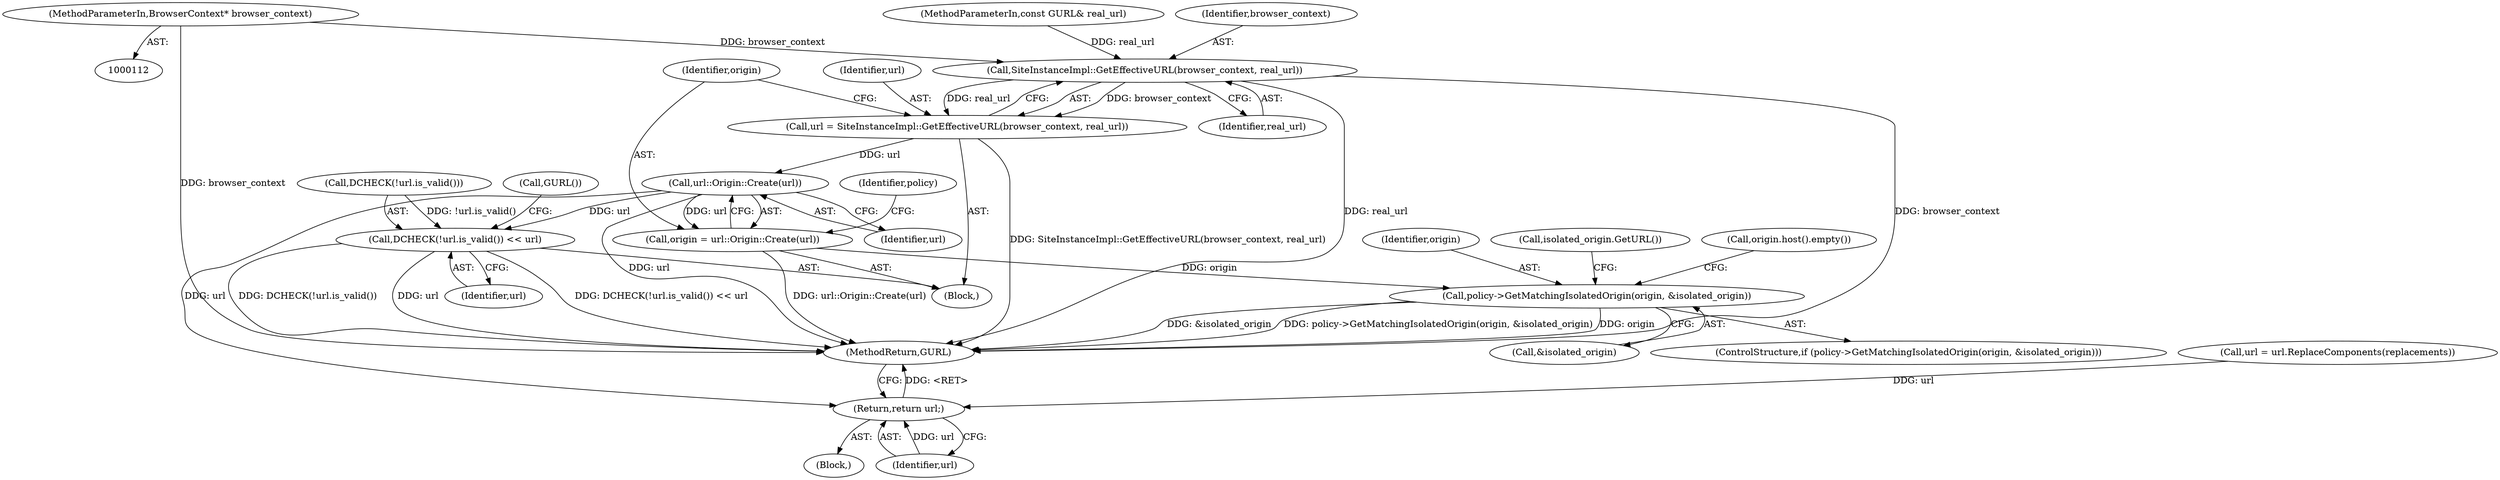 digraph "0_Chrome_0bb3f5c715eb66bb5c1fb05fd81d902ca57f33ca_2@pointer" {
"1000113" [label="(MethodParameterIn,BrowserContext* browser_context)"];
"1000124" [label="(Call,SiteInstanceImpl::GetEffectiveURL(browser_context, real_url))"];
"1000122" [label="(Call,url = SiteInstanceImpl::GetEffectiveURL(browser_context, real_url))"];
"1000130" [label="(Call,url::Origin::Create(url))"];
"1000128" [label="(Call,origin = url::Origin::Create(url))"];
"1000138" [label="(Call,policy->GetMatchingIsolatedOrigin(origin, &isolated_origin))"];
"1000214" [label="(Return,return url;)"];
"1000224" [label="(Call,DCHECK(!url.is_valid()) << url)"];
"1000128" [label="(Call,origin = url::Origin::Create(url))"];
"1000228" [label="(Identifier,url)"];
"1000138" [label="(Call,policy->GetMatchingIsolatedOrigin(origin, &isolated_origin))"];
"1000122" [label="(Call,url = SiteInstanceImpl::GetEffectiveURL(browser_context, real_url))"];
"1000224" [label="(Call,DCHECK(!url.is_valid()) << url)"];
"1000113" [label="(MethodParameterIn,BrowserContext* browser_context)"];
"1000139" [label="(Identifier,origin)"];
"1000225" [label="(Call,DCHECK(!url.is_valid()))"];
"1000140" [label="(Call,&isolated_origin)"];
"1000125" [label="(Identifier,browser_context)"];
"1000131" [label="(Identifier,url)"];
"1000204" [label="(Block,)"];
"1000143" [label="(Call,isolated_origin.GetURL())"];
"1000137" [label="(ControlStructure,if (policy->GetMatchingIsolatedOrigin(origin, &isolated_origin)))"];
"1000215" [label="(Identifier,url)"];
"1000115" [label="(Block,)"];
"1000231" [label="(MethodReturn,GURL)"];
"1000114" [label="(MethodParameterIn,const GURL& real_url)"];
"1000230" [label="(Call,GURL())"];
"1000123" [label="(Identifier,url)"];
"1000130" [label="(Call,url::Origin::Create(url))"];
"1000124" [label="(Call,SiteInstanceImpl::GetEffectiveURL(browser_context, real_url))"];
"1000126" [label="(Identifier,real_url)"];
"1000129" [label="(Identifier,origin)"];
"1000214" [label="(Return,return url;)"];
"1000134" [label="(Identifier,policy)"];
"1000147" [label="(Call,origin.host().empty())"];
"1000210" [label="(Call,url = url.ReplaceComponents(replacements))"];
"1000113" -> "1000112"  [label="AST: "];
"1000113" -> "1000231"  [label="DDG: browser_context"];
"1000113" -> "1000124"  [label="DDG: browser_context"];
"1000124" -> "1000122"  [label="AST: "];
"1000124" -> "1000126"  [label="CFG: "];
"1000125" -> "1000124"  [label="AST: "];
"1000126" -> "1000124"  [label="AST: "];
"1000122" -> "1000124"  [label="CFG: "];
"1000124" -> "1000231"  [label="DDG: real_url"];
"1000124" -> "1000231"  [label="DDG: browser_context"];
"1000124" -> "1000122"  [label="DDG: browser_context"];
"1000124" -> "1000122"  [label="DDG: real_url"];
"1000114" -> "1000124"  [label="DDG: real_url"];
"1000122" -> "1000115"  [label="AST: "];
"1000123" -> "1000122"  [label="AST: "];
"1000129" -> "1000122"  [label="CFG: "];
"1000122" -> "1000231"  [label="DDG: SiteInstanceImpl::GetEffectiveURL(browser_context, real_url)"];
"1000122" -> "1000130"  [label="DDG: url"];
"1000130" -> "1000128"  [label="AST: "];
"1000130" -> "1000131"  [label="CFG: "];
"1000131" -> "1000130"  [label="AST: "];
"1000128" -> "1000130"  [label="CFG: "];
"1000130" -> "1000231"  [label="DDG: url"];
"1000130" -> "1000128"  [label="DDG: url"];
"1000130" -> "1000214"  [label="DDG: url"];
"1000130" -> "1000224"  [label="DDG: url"];
"1000128" -> "1000115"  [label="AST: "];
"1000129" -> "1000128"  [label="AST: "];
"1000134" -> "1000128"  [label="CFG: "];
"1000128" -> "1000231"  [label="DDG: url::Origin::Create(url)"];
"1000128" -> "1000138"  [label="DDG: origin"];
"1000138" -> "1000137"  [label="AST: "];
"1000138" -> "1000140"  [label="CFG: "];
"1000139" -> "1000138"  [label="AST: "];
"1000140" -> "1000138"  [label="AST: "];
"1000143" -> "1000138"  [label="CFG: "];
"1000147" -> "1000138"  [label="CFG: "];
"1000138" -> "1000231"  [label="DDG: origin"];
"1000138" -> "1000231"  [label="DDG: &isolated_origin"];
"1000138" -> "1000231"  [label="DDG: policy->GetMatchingIsolatedOrigin(origin, &isolated_origin)"];
"1000214" -> "1000204"  [label="AST: "];
"1000214" -> "1000215"  [label="CFG: "];
"1000215" -> "1000214"  [label="AST: "];
"1000231" -> "1000214"  [label="CFG: "];
"1000214" -> "1000231"  [label="DDG: <RET>"];
"1000215" -> "1000214"  [label="DDG: url"];
"1000210" -> "1000214"  [label="DDG: url"];
"1000224" -> "1000115"  [label="AST: "];
"1000224" -> "1000228"  [label="CFG: "];
"1000225" -> "1000224"  [label="AST: "];
"1000228" -> "1000224"  [label="AST: "];
"1000230" -> "1000224"  [label="CFG: "];
"1000224" -> "1000231"  [label="DDG: DCHECK(!url.is_valid())"];
"1000224" -> "1000231"  [label="DDG: url"];
"1000224" -> "1000231"  [label="DDG: DCHECK(!url.is_valid()) << url"];
"1000225" -> "1000224"  [label="DDG: !url.is_valid()"];
}
